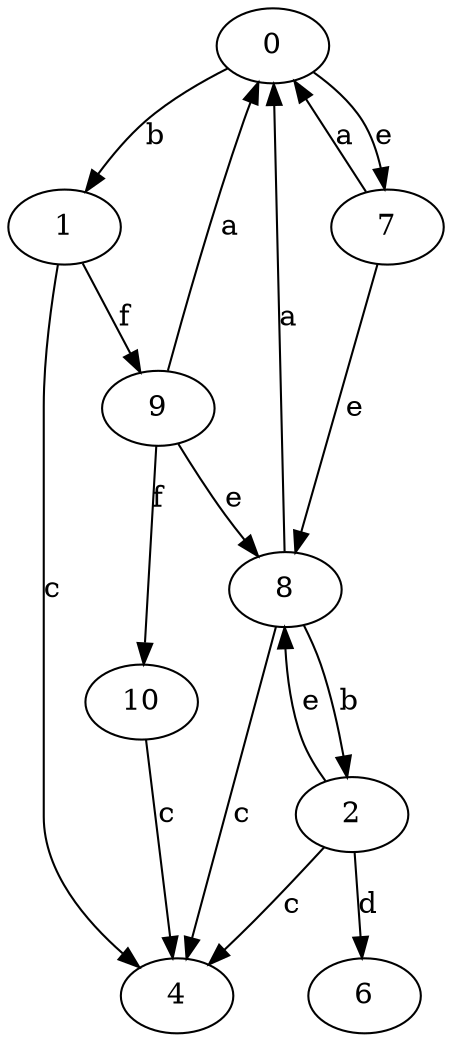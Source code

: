 strict digraph  {
0;
1;
2;
4;
6;
7;
8;
9;
10;
0 -> 1  [label=b];
0 -> 7  [label=e];
1 -> 4  [label=c];
1 -> 9  [label=f];
2 -> 4  [label=c];
2 -> 6  [label=d];
2 -> 8  [label=e];
7 -> 0  [label=a];
7 -> 8  [label=e];
8 -> 0  [label=a];
8 -> 2  [label=b];
8 -> 4  [label=c];
9 -> 0  [label=a];
9 -> 8  [label=e];
9 -> 10  [label=f];
10 -> 4  [label=c];
}
